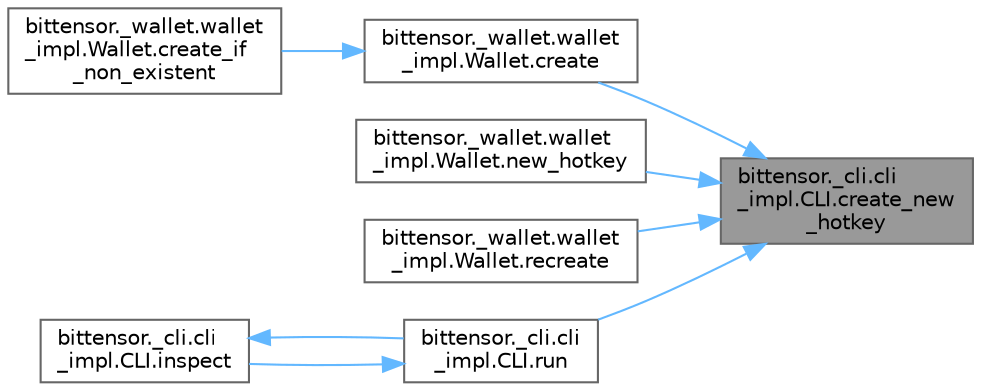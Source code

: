digraph "bittensor._cli.cli_impl.CLI.create_new_hotkey"
{
 // LATEX_PDF_SIZE
  bgcolor="transparent";
  edge [fontname=Helvetica,fontsize=10,labelfontname=Helvetica,labelfontsize=10];
  node [fontname=Helvetica,fontsize=10,shape=box,height=0.2,width=0.4];
  rankdir="RL";
  Node1 [label="bittensor._cli.cli\l_impl.CLI.create_new\l_hotkey",height=0.2,width=0.4,color="gray40", fillcolor="grey60", style="filled", fontcolor="black",tooltip=" "];
  Node1 -> Node2 [dir="back",color="steelblue1",style="solid"];
  Node2 [label="bittensor._wallet.wallet\l_impl.Wallet.create",height=0.2,width=0.4,color="grey40", fillcolor="white", style="filled",URL="$classbittensor_1_1__wallet_1_1wallet__impl_1_1_wallet.html#ade65bf944db522de59a5958fafc9a94d",tooltip=" "];
  Node2 -> Node3 [dir="back",color="steelblue1",style="solid"];
  Node3 [label="bittensor._wallet.wallet\l_impl.Wallet.create_if\l_non_existent",height=0.2,width=0.4,color="grey40", fillcolor="white", style="filled",URL="$classbittensor_1_1__wallet_1_1wallet__impl_1_1_wallet.html#ad028e482d1c2dc3d8425aa4950a13afd",tooltip=" "];
  Node1 -> Node4 [dir="back",color="steelblue1",style="solid"];
  Node4 [label="bittensor._wallet.wallet\l_impl.Wallet.new_hotkey",height=0.2,width=0.4,color="grey40", fillcolor="white", style="filled",URL="$classbittensor_1_1__wallet_1_1wallet__impl_1_1_wallet.html#ad20b06a182600521a8feba305dc32339",tooltip=" "];
  Node1 -> Node5 [dir="back",color="steelblue1",style="solid"];
  Node5 [label="bittensor._wallet.wallet\l_impl.Wallet.recreate",height=0.2,width=0.4,color="grey40", fillcolor="white", style="filled",URL="$classbittensor_1_1__wallet_1_1wallet__impl_1_1_wallet.html#adbc68807f89e813217294033f8023cff",tooltip=" "];
  Node1 -> Node6 [dir="back",color="steelblue1",style="solid"];
  Node6 [label="bittensor._cli.cli\l_impl.CLI.run",height=0.2,width=0.4,color="grey40", fillcolor="white", style="filled",URL="$classbittensor_1_1__cli_1_1cli__impl_1_1_c_l_i.html#aefb4bb012305712b2dbbd29545c843ce",tooltip=" "];
  Node6 -> Node7 [dir="back",color="steelblue1",style="solid"];
  Node7 [label="bittensor._cli.cli\l_impl.CLI.inspect",height=0.2,width=0.4,color="grey40", fillcolor="white", style="filled",URL="$classbittensor_1_1__cli_1_1cli__impl_1_1_c_l_i.html#ae03172c94947caed1fdc0a5c0a0aa8c2",tooltip=" "];
  Node7 -> Node6 [dir="back",color="steelblue1",style="solid"];
}

